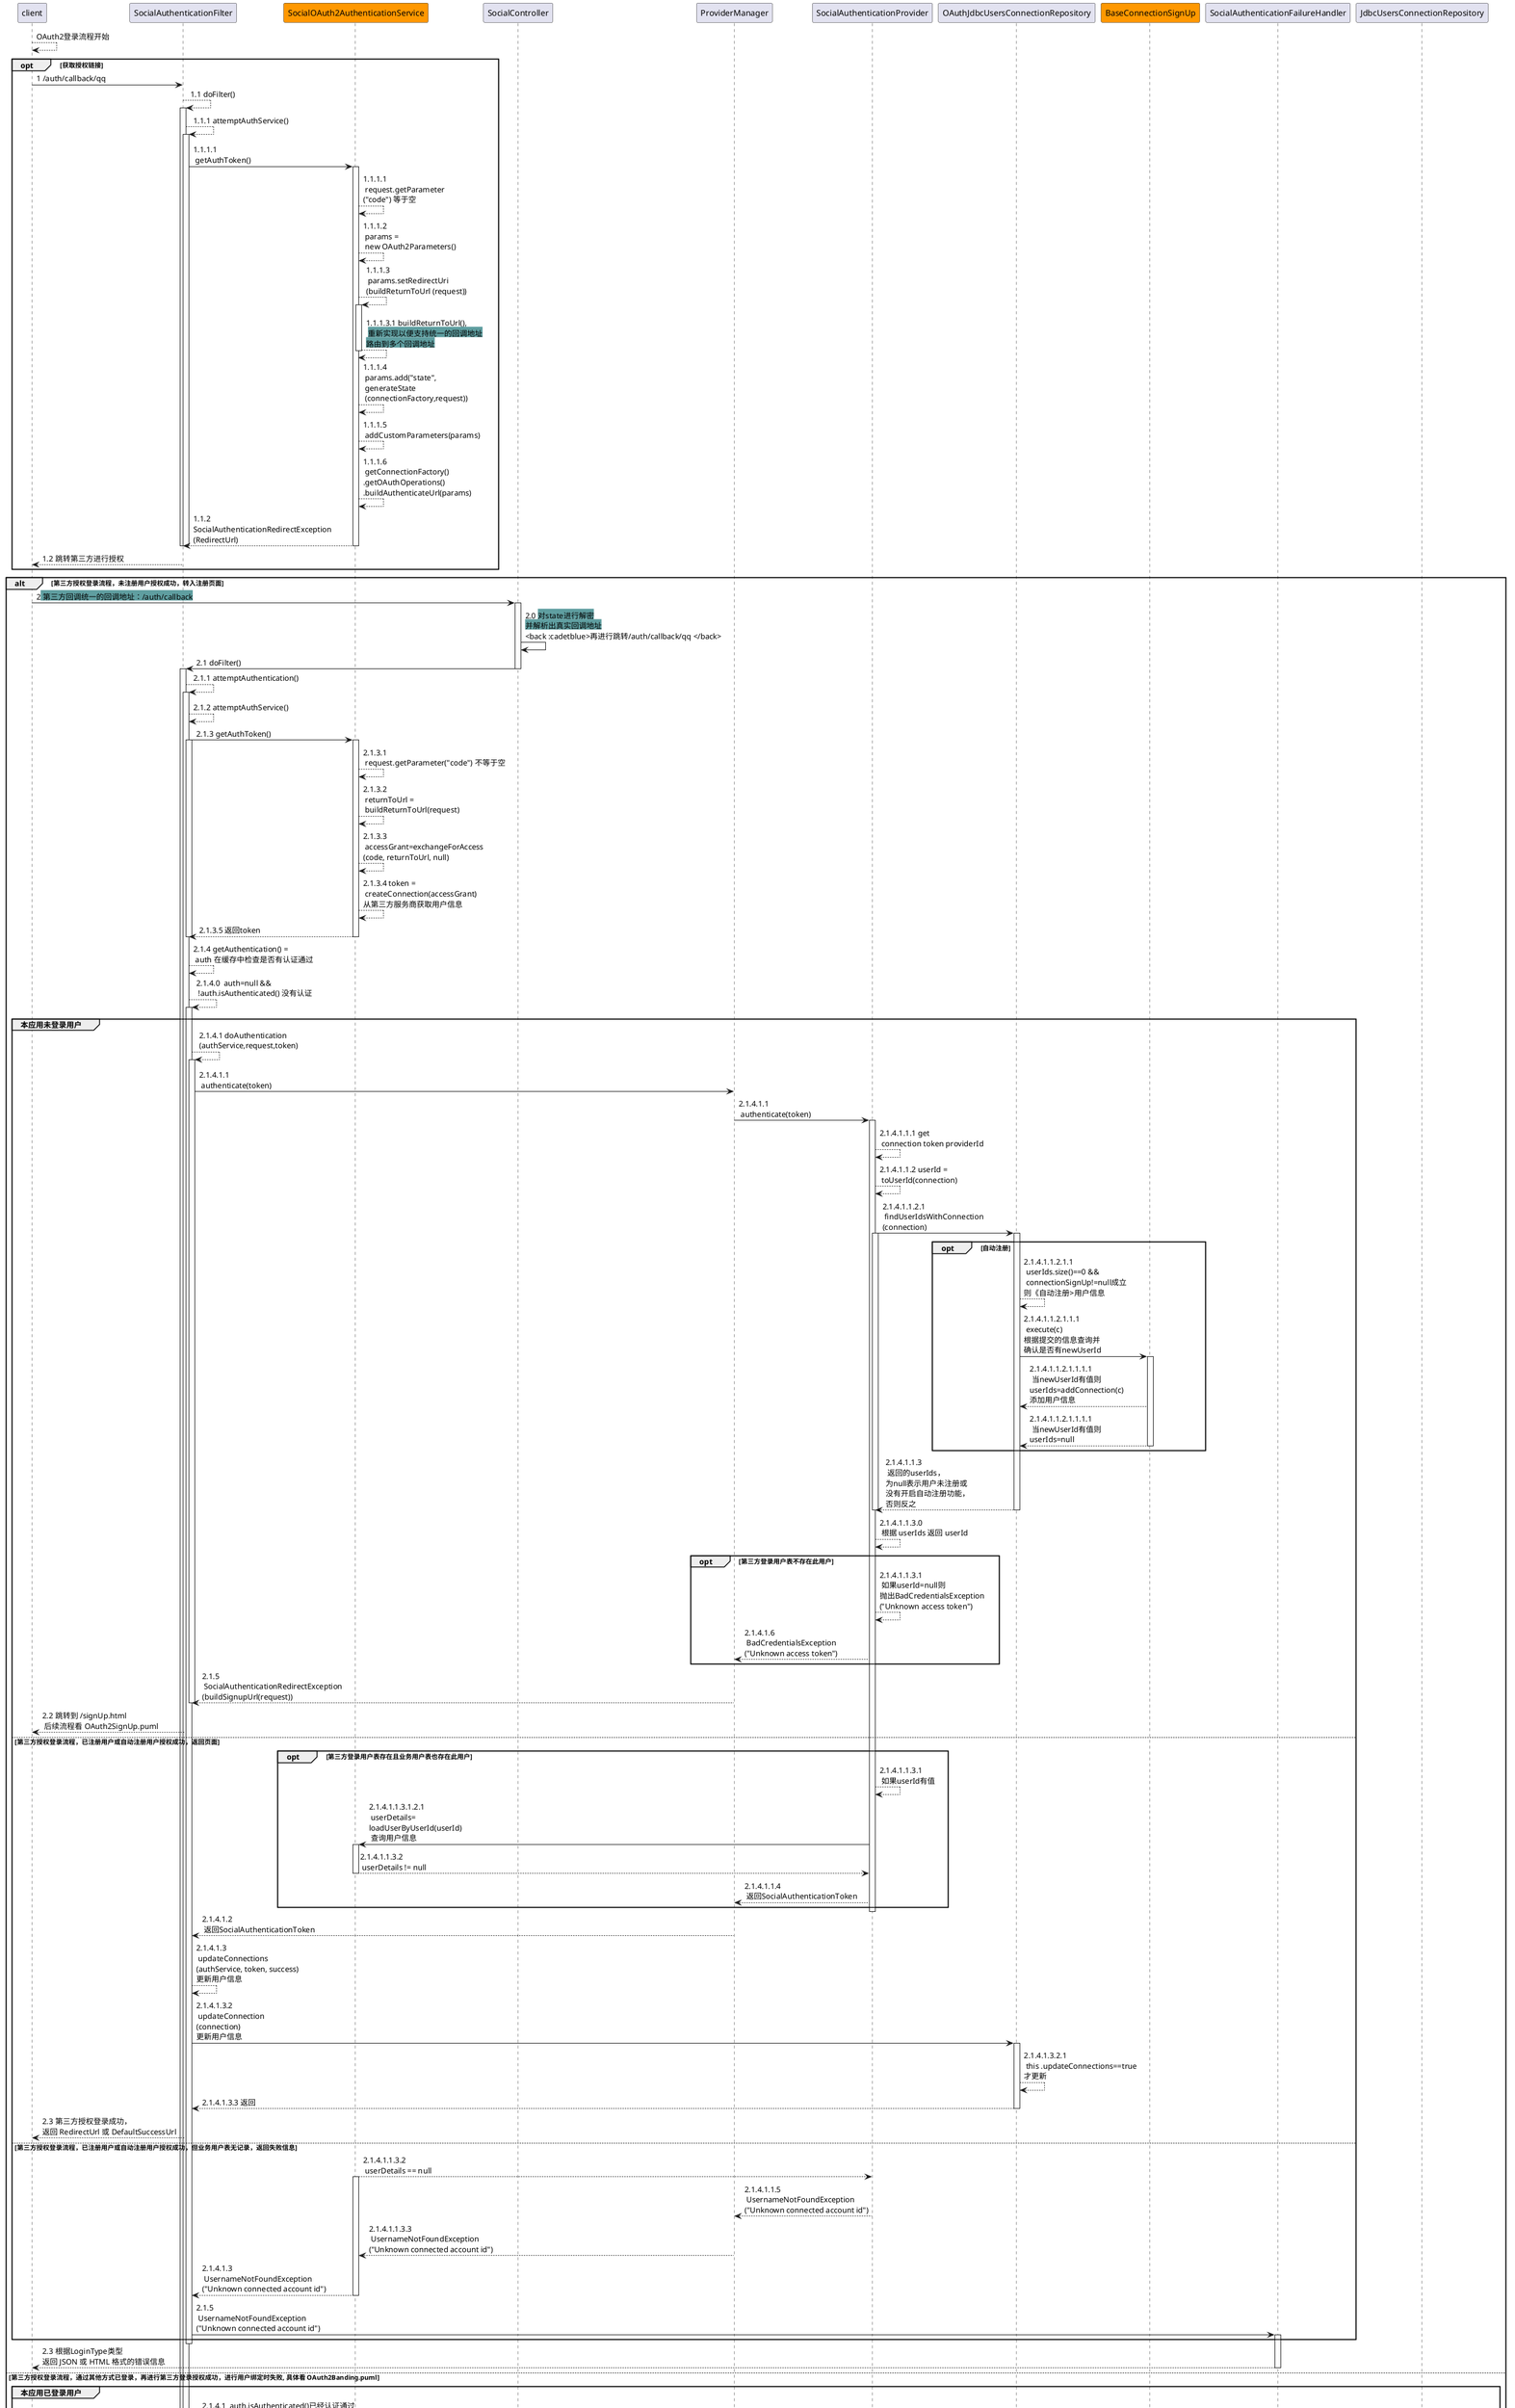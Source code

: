 @startuml

client --> client: OAuth2登录流程开始
opt 获取授权链接
client -> SocialAuthenticationFilter: 1 /auth/callback/qq

SocialAuthenticationFilter --> SocialAuthenticationFilter: 1.1 doFilter()
activate SocialAuthenticationFilter
SocialAuthenticationFilter --> SocialAuthenticationFilter: 1.1.1 attemptAuthService()
activate SocialAuthenticationFilter
participant SocialOAuth2AuthenticationService #ff9800
SocialAuthenticationFilter -> SocialOAuth2AuthenticationService: 1.1.1.1\n getAuthToken()
activate SocialOAuth2AuthenticationService
SocialOAuth2AuthenticationService --> SocialOAuth2AuthenticationService: 1.1.1.1\n request.getParameter\n("code") 等于空
SocialOAuth2AuthenticationService --> SocialOAuth2AuthenticationService: 1.1.1.2\n params =\n new OAuth2Parameters()
SocialOAuth2AuthenticationService --> SocialOAuth2AuthenticationService: 1.1.1.3\n params.setRedirectUri \n(buildReturnToUrl (request))
activate SocialOAuth2AuthenticationService
SocialOAuth2AuthenticationService --> SocialOAuth2AuthenticationService: 1.1.1.3.1 buildReturnToUrl(),\n <back:cadetblue>重新实现以便支持统一的回调地址</back>\n<back:cadetblue>路由到多个回调地址</back>
deactivate SocialOAuth2AuthenticationService
SocialOAuth2AuthenticationService --> SocialOAuth2AuthenticationService: 1.1.1.4\n params.add("state",\n generateState\n (connectionFactory,request))
SocialOAuth2AuthenticationService --> SocialOAuth2AuthenticationService: 1.1.1.5\n addCustomParameters(params)
SocialOAuth2AuthenticationService --> SocialOAuth2AuthenticationService: 1.1.1.6\n getConnectionFactory()\n.getOAuthOperations()\n.buildAuthenticateUrl(params)
SocialOAuth2AuthenticationService --> SocialAuthenticationFilter: 1.1.2 \nSocialAuthenticationRedirectException\n(RedirectUrl)
deactivate SocialOAuth2AuthenticationService
deactivate SocialAuthenticationFilter
deactivate SocialAuthenticationFilter
SocialAuthenticationFilter --> client: 1.2 跳转第三方进行授权
end
alt 第三方授权登录流程，未注册用户授权成功，转入注册页面
client -> SocialController: 2<back:cadetblue> 第三方回调统一的回调地址：/auth/callback</back>
activate SocialController
SocialController -> SocialController: 2.0 <back:cadetblue>对state进行解密</back>\n<back:cadetblue>并解析出真实回调地址</back>\n<back :cadetblue>再进行跳转/auth/callback/qq </back>
SocialController -> SocialAuthenticationFilter: 2.1 doFilter()
deactivate SocialController
activate SocialAuthenticationFilter
SocialAuthenticationFilter --> SocialAuthenticationFilter: 2.1.1 attemptAuthentication()
activate SocialAuthenticationFilter
SocialAuthenticationFilter --> SocialAuthenticationFilter: 2.1.2 attemptAuthService()
SocialAuthenticationFilter -> SocialOAuth2AuthenticationService: 2.1.3 getAuthToken()
activate SocialAuthenticationFilter
activate SocialOAuth2AuthenticationService
SocialOAuth2AuthenticationService --> SocialOAuth2AuthenticationService: 2.1.3.1\n request.getParameter("code") 不等于空
SocialOAuth2AuthenticationService --> SocialOAuth2AuthenticationService: 2.1.3.2\n returnToUrl =\n buildReturnToUrl(request)
SocialOAuth2AuthenticationService --> SocialOAuth2AuthenticationService: 2.1.3.3\n accessGrant=exchangeForAccess \n(code, returnToUrl, null)
SocialOAuth2AuthenticationService --> SocialOAuth2AuthenticationService: 2.1.3.4 token =\n createConnection(accessGrant)\n从第三方服务商获取用户信息
SocialOAuth2AuthenticationService --> SocialAuthenticationFilter: 2.1.3.5 返回token
deactivate SocialOAuth2AuthenticationService
deactivate SocialAuthenticationFilter

SocialAuthenticationFilter --> SocialAuthenticationFilter: 2.1.4 getAuthentication() =\n auth 在缓存中检查是否有认证通过
SocialAuthenticationFilter --> SocialAuthenticationFilter: 2.1.4.0  auth=null &&\n !auth.isAuthenticated() 没有认证
group 本应用未登录用户
activate SocialAuthenticationFilter
SocialAuthenticationFilter --> SocialAuthenticationFilter: 2.1.4.1 doAuthentication\n(authService,request,token)
activate SocialAuthenticationFilter

SocialAuthenticationFilter -> ProviderManager: 2.1.4.1.1\n authenticate(token)
ProviderManager -> SocialAuthenticationProvider: 2.1.4.1.1\n authenticate(token)
activate SocialAuthenticationProvider
SocialAuthenticationProvider --> SocialAuthenticationProvider: 2.1.4.1.1.1 get\n connection token providerId
SocialAuthenticationProvider --> SocialAuthenticationProvider: 2.1.4.1.1.2 userId =\n toUserId(connection)
SocialAuthenticationProvider -> OAuthJdbcUsersConnectionRepository: 2.1.4.1.1.2.1\n findUserIdsWithConnection\n(connection)
activate SocialAuthenticationProvider
activate OAuthJdbcUsersConnectionRepository
opt 自动注册
OAuthJdbcUsersConnectionRepository --> OAuthJdbcUsersConnectionRepository: 2.1.4.1.1.2.1.1\n userIds.size()==0 &&\n connectionSignUp!=null成立\n则《自动注册>用户信息
participant BaseConnectionSignUp #ff9800
OAuthJdbcUsersConnectionRepository -> BaseConnectionSignUp: 2.1.4.1.1.2.1.1.1\n execute(c) \n根据提交的信息查询并\n确认是否有newUserId
activate BaseConnectionSignUp
BaseConnectionSignUp --> OAuthJdbcUsersConnectionRepository: 2.1.4.1.1.2.1.1.1.1\n 当newUserId有值则\nuserIds=addConnection(c)\n添加用户信息
BaseConnectionSignUp --> OAuthJdbcUsersConnectionRepository: 2.1.4.1.1.2.1.1.1.1\n 当newUserId有值则\nuserIds=null
deactivate BaseConnectionSignUp
end
OAuthJdbcUsersConnectionRepository --> SocialAuthenticationProvider: 2.1.4.1.1.3\n 返回的userIds，\n为null表示用户未注册或\n没有开启自动注册功能，\n否则反之
deactivate OAuthJdbcUsersConnectionRepository
deactivate SocialAuthenticationProvider
SocialAuthenticationProvider --> SocialAuthenticationProvider: 2.1.4.1.1.3.0\n 根据 userIds 返回 userId
opt 第三方登录用户表不存在此用户
SocialAuthenticationProvider --> SocialAuthenticationProvider: 2.1.4.1.1.3.1\n 如果userId=null则\n抛出BadCredentialsException \n("Unknown access token")
SocialAuthenticationProvider --> ProviderManager: 2.1.4.1.6\n BadCredentialsException\n("Unknown access token")
end
ProviderManager --> SocialAuthenticationFilter: 2.1.5\n SocialAuthenticationRedirectException\n(buildSignupUrl(request))
deactivate SocialAuthenticationFilter
SocialAuthenticationFilter --> client: 2.2 跳转到 /signUp.html \n 后续流程看 OAuth2SignUp.puml
else 第三方授权登录流程，已注册用户或自动注册用户授权成功，返回页面
opt 第三方登录用户表存在且业务用户表也存在此用户
SocialAuthenticationProvider --> SocialAuthenticationProvider: 2.1.4.1.1.3.1\n 如果userId有值
SocialAuthenticationProvider -> SocialOAuth2AuthenticationService: 2.1.4.1.1.3.1.2.1\n userDetails=\nloadUserByUserId(userId)\n 查询用户信息
activate SocialOAuth2AuthenticationService
SocialOAuth2AuthenticationService --> SocialAuthenticationProvider: 2.1.4.1.1.3.2\n userDetails != null
deactivate SocialOAuth2AuthenticationService
SocialAuthenticationProvider --> ProviderManager: 2.1.4.1.1.4\n 返回SocialAuthenticationToken
end
deactivate SocialAuthenticationProvider
ProviderManager --> SocialAuthenticationFilter: 2.1.4.1.2\n 返回SocialAuthenticationToken
SocialAuthenticationFilter --> SocialAuthenticationFilter: 2.1.4.1.3\n updateConnections\n(authService, token, success)\n更新用户信息
SocialAuthenticationFilter -> OAuthJdbcUsersConnectionRepository: 2.1.4.1.3.2\n updateConnection\n(connection)\n更新用户信息
activate OAuthJdbcUsersConnectionRepository
OAuthJdbcUsersConnectionRepository --> OAuthJdbcUsersConnectionRepository: 2.1.4.1.3.2.1\n this .updateConnections==true\n才更新
OAuthJdbcUsersConnectionRepository --> SocialAuthenticationFilter: 2.1.4.1.3.3 返回
deactivate OAuthJdbcUsersConnectionRepository
SocialAuthenticationFilter --> client: 2.3 第三方授权登录成功，\n返回 RedirectUrl 或 DefaultSuccessUrl
else 第三方授权登录流程，已注册用户或自动注册用户授权成功，但业务用户表无记录，返回失败信息
SocialOAuth2AuthenticationService --> SocialAuthenticationProvider: 2.1.4.1.1.3.2\n userDetails == null
activate SocialOAuth2AuthenticationService
SocialAuthenticationProvider --> ProviderManager: 2.1.4.1.1.5\n UsernameNotFoundException\n("Unknown connected account id")
ProviderManager --> SocialOAuth2AuthenticationService: 2.1.4.1.1.3.3\n UsernameNotFoundException\n("Unknown connected account id")
SocialOAuth2AuthenticationService --> SocialAuthenticationFilter: 2.1.4.1.3\n UsernameNotFoundException\n("Unknown connected account id")
deactivate SocialOAuth2AuthenticationService
SocialAuthenticationFilter -> SocialAuthenticationFailureHandler: 2.1.5\n UsernameNotFoundException\n("Unknown connected account id")
activate SocialAuthenticationFailureHandler
end
deactivate SocialAuthenticationFilter
SocialAuthenticationFailureHandler --> client: 2.3 根据LoginType类型\n返回 JSON 或 HTML 格式的错误信息
deactivate SocialAuthenticationFailureHandler
else 第三方授权登录流程，通过其他方式已登录，再进行第三方登录授权成功，进行用户绑定时失败, 具体看 OAuth2Banding.puml
group 本应用已登录用户

SocialOAuth2AuthenticationService --> SocialAuthenticationFilter: 2.1.4.1  auth.isAuthenticated()已经认证通过
activate SocialAuthenticationFilter
SocialAuthenticationFilter --> SocialAuthenticationFilter: 2.1.4.2 \n addConnection\n(authService, request, token, auth)
activate SocialAuthenticationFilter
SocialAuthenticationFilter --> SocialAuthenticationFilter: 2.1.4.2.1 \n userId = \n userIdSource.getUserId()
SocialAuthenticationFilter --> SocialAuthenticationFilter: 2.1.4.2.2 \n principal = \n token.getPrincipal()
SocialAuthenticationFilter --> SocialAuthenticationFilter: 2.1.4.2.3 \n addConnection\n(authService, userId, principal)

SocialAuthenticationFilter -> OAuthJdbcUsersConnectionRepository: 2.1.4.2.3.1\n findUserIdsConnectedTo\n(providerId, providerUserIds)
activate SocialAuthenticationFilter
activate OAuthJdbcUsersConnectionRepository
OAuthJdbcUsersConnectionRepository --> SocialAuthenticationFilter: 2.1.4.2.3.2 返回 userIds
deactivate SocialAuthenticationFilter
deactivate OAuthJdbcUsersConnectionRepository
opt 如果用户已绑定
SocialAuthenticationFilter --> SocialAuthenticationFilter: 2.1.4.2.3.3\n userIds.contains(userId)\n 如果包含
SocialAuthenticationFilter --> SocialAuthenticationFilter: 2.1.4.2.4\n 返回 null 2.1.4.2.3
SocialAuthenticationFilter --> SocialAuthenticationFilter: 2.1.4.3 \n返回 null 2.1.4.2
end
SocialAuthenticationFilter --> client: 2.4 根据LoginType类型\n返回 JSON 或 HTML 格式的错误信息
else 第三方授权登录流程，通过其他方式已登录，再进行第三方登录授权成功，进行用户绑定时成功, 具体看 OAuth2Banding.puml
opt 如果用户没有绑定
SocialAuthenticationFilter --> SocialAuthenticationFilter: 2.1.4.2.3.3\n userIds.contains(userId)\n 如果不包含
SocialAuthenticationFilter -> JdbcUsersConnectionRepository: 2.1.4.2.3.1\n addConnection(connection)
activate JdbcUsersConnectionRepository
activate SocialAuthenticationFilter
JdbcUsersConnectionRepository --> SocialAuthenticationFilter: 2.1.4.2.4\n 返回 2.1.4.2.3 connection
deactivate SocialAuthenticationFilter
deactivate JdbcUsersConnectionRepository
SocialAuthenticationFilter --> SocialAuthenticationFilter: 2.1.4.3\n 返回 2.1.4.2 connection
SocialAuthenticationFilter -> SocialOAuth2AuthenticationService: 2.1.4.3.1 \nredirectUrl =\n authService.\ngetConnectionAddedRedirectUrl\n(request, connection)
activate SocialOAuth2AuthenticationService
activate SocialAuthenticationFilter
SocialOAuth2AuthenticationService --> SocialAuthenticationFilter: 2.1.4.4 \n返回 redirectUrl \n如果为 null，\n使用默认的\n connectionAddedRedirectUrl
deactivate SocialOAuth2AuthenticationService
deactivate SocialAuthenticationFilter
deactivate SocialAuthenticationFilter
SocialAuthenticationFilter --> SocialAuthenticationFilter: 2.5 返回 2.1\n SocialAuthenticationRedirectException\n(redirectUrl)
end
deactivate SocialAuthenticationFilter
SocialAuthenticationFilter --> client: 2.6 返回 2.1 \n跳转到 redirectUrl
deactivate SocialAuthenticationFilter
end
end

deactivate SocialAuthenticationFilter
client --> client: OAuth2登录流程结束

== API ==

note over SocialOAuth2AuthenticationService: 对 OAuth2AuthenticationService 的扩展. 通过覆写 buildReturnToUrl(request)方法\n\
使 social 支持通过统一的回调地址路由到多个回调地址，如要修改此方法逻辑，\n请在实现 BaseOAuth2ConnectionFactory时\n\
覆写buildReturnToUrl(HttpServletRequest,Set)功能：修改RedirectUrl到统一的回调地址\n\
覆写generateState(authCallbackPath)功能：加密url到state\n\
同时覆写 RedirectUrlHelper.decodeRedirectUrl(state)功能：从state解密出正式回调地址
note over BaseConnectionSignUp: 第三方授权登录时自动注册处理器接口。\n\
 接口方法execute(Connection)功能：第三方登录自动注册时\n 从第三方的 connection\
 中获取用户唯一标识。\n 当实现 BaseConnectionSignUp 接口且\n ums.social.autoSignIn=true \n则第三方授权登录时自动注册. 注意：要替换此类，实现\n\
 BaseConnectionSignUp 接口且注册 IOC 容器
@enduml